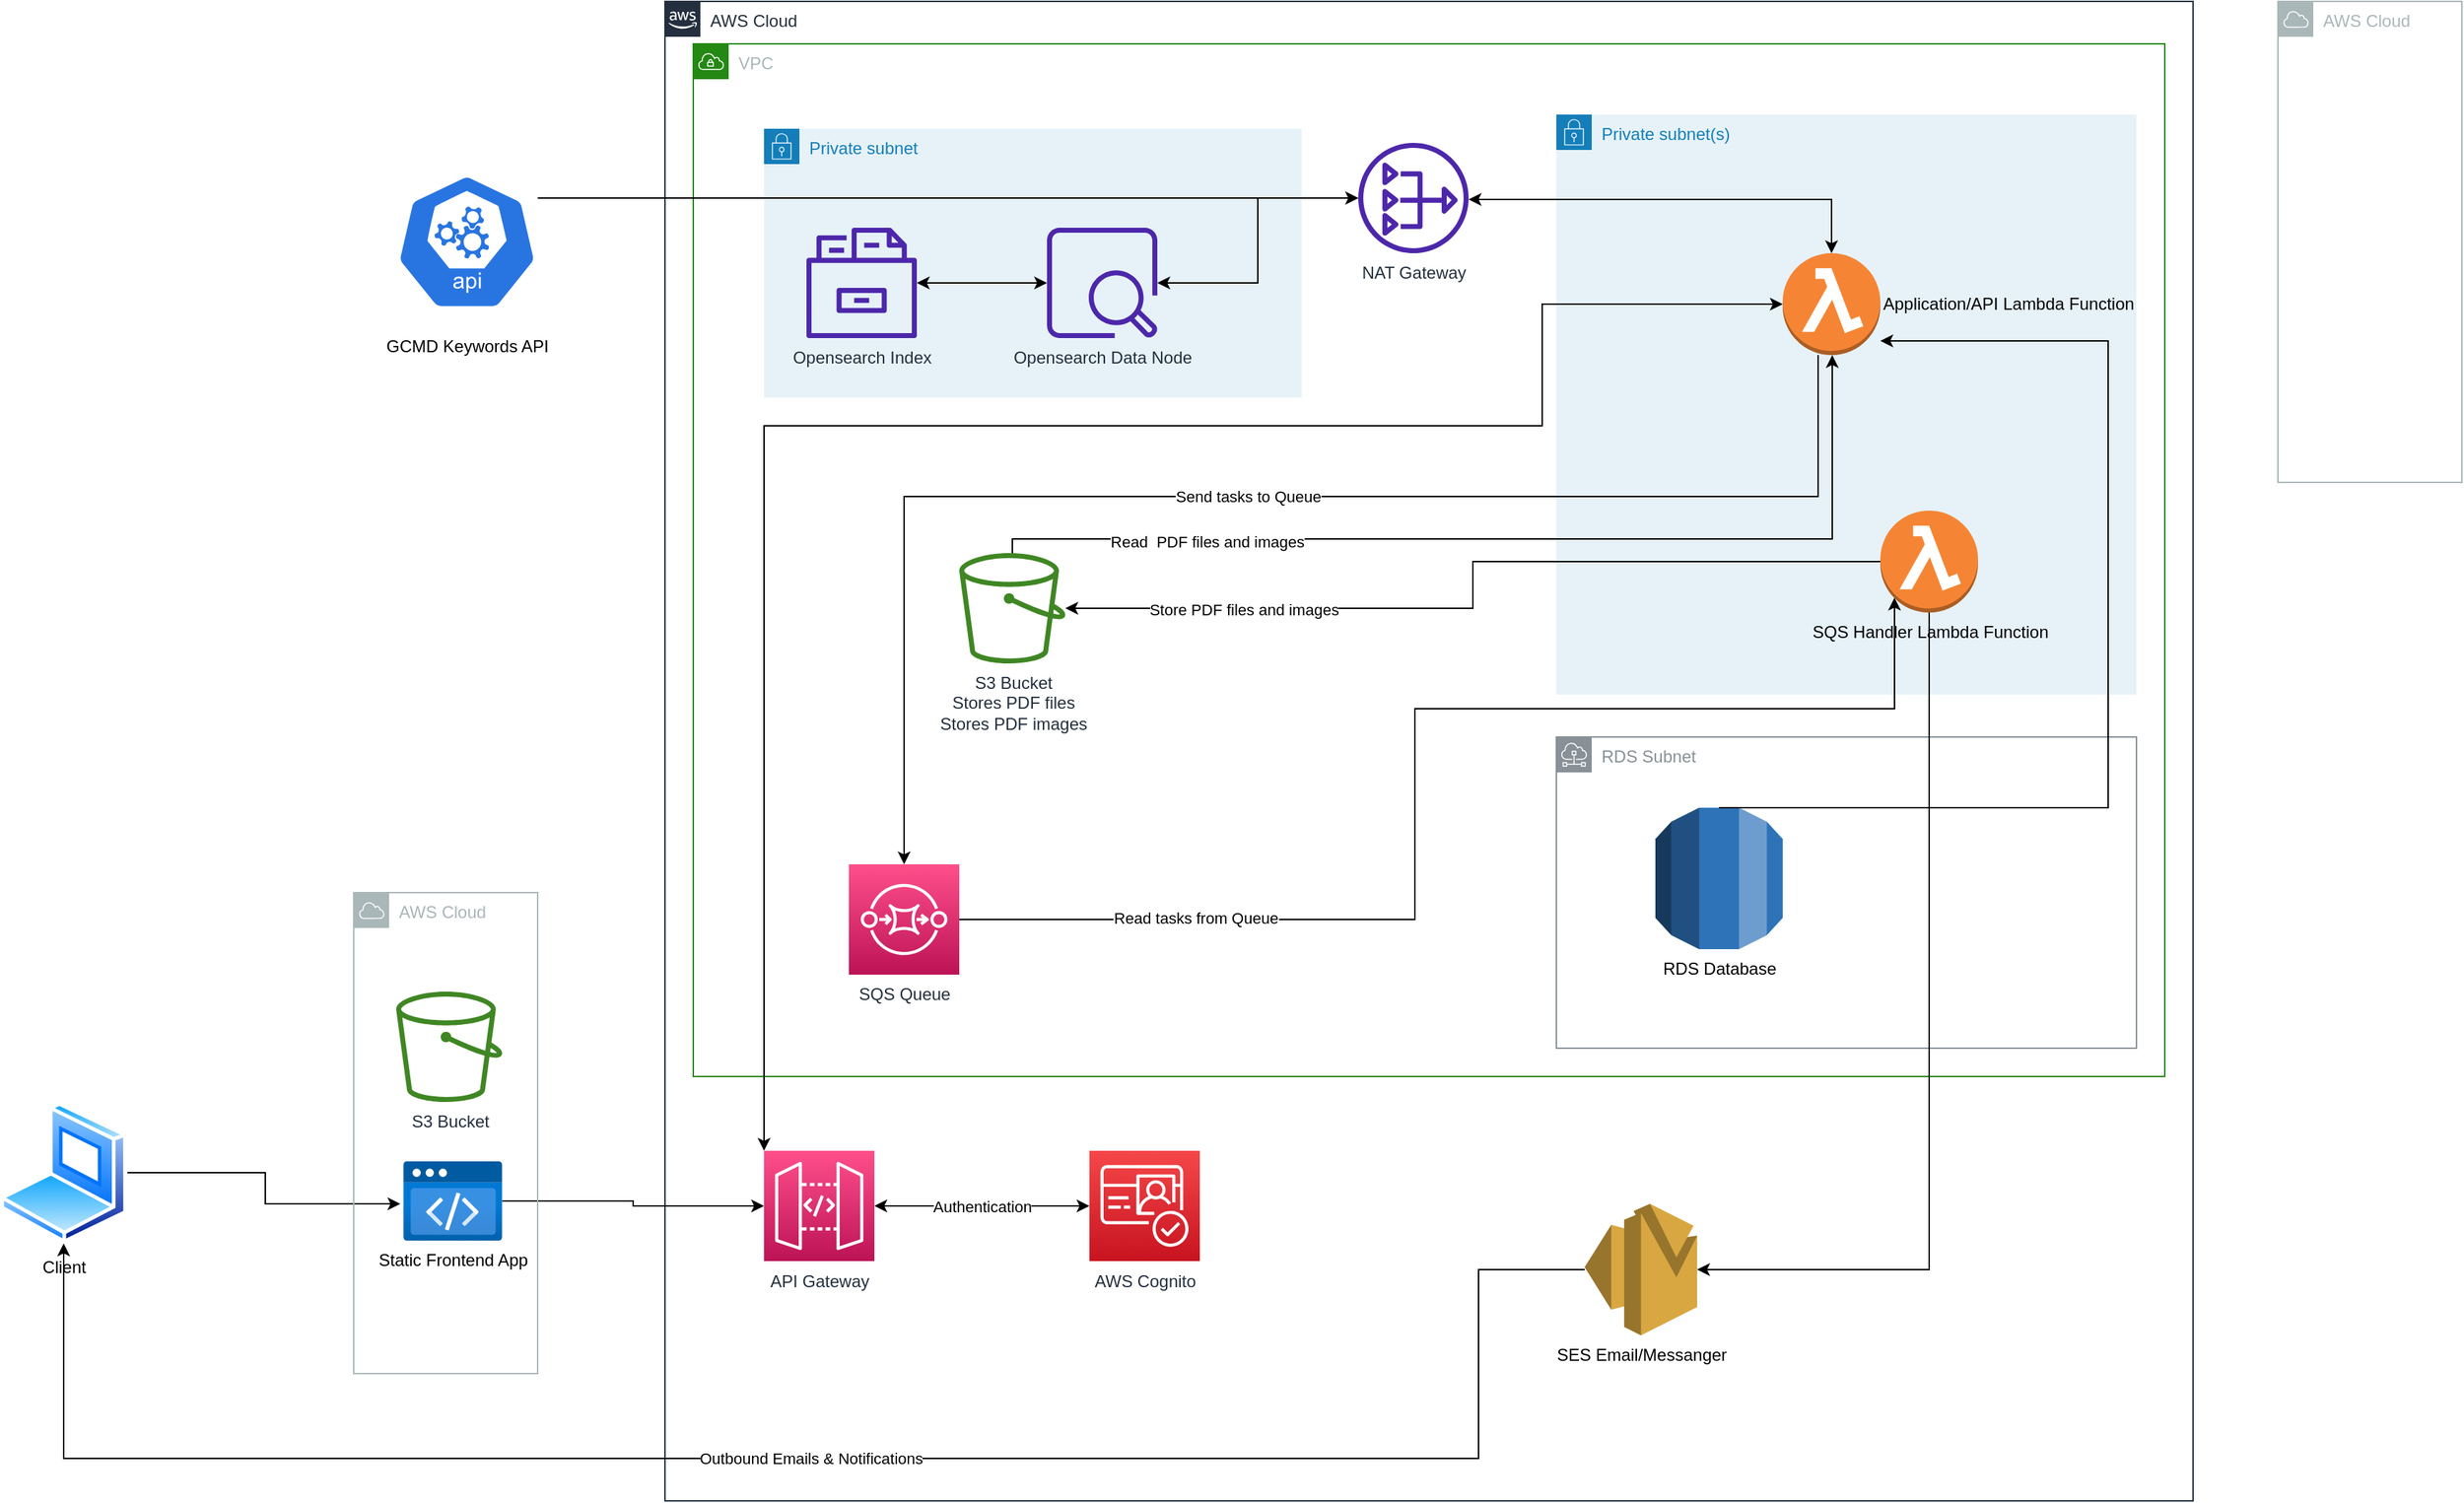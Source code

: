 <mxfile version="21.3.3" type="device">
  <diagram id="Ht1M8jgEwFfnCIfOTk4-" name="Page-1">
    <mxGraphModel dx="2998" dy="1365" grid="1" gridSize="10" guides="1" tooltips="1" connect="1" arrows="1" fold="1" page="1" pageScale="1" pageWidth="1169" pageHeight="827" math="0" shadow="0">
      <root>
        <mxCell id="0" />
        <mxCell id="1" parent="0" />
        <mxCell id="UEzPUAAOIrF-is8g5C7q-74" value="AWS Cloud" style="points=[[0,0],[0.25,0],[0.5,0],[0.75,0],[1,0],[1,0.25],[1,0.5],[1,0.75],[1,1],[0.75,1],[0.5,1],[0.25,1],[0,1],[0,0.75],[0,0.5],[0,0.25]];outlineConnect=0;gradientColor=none;html=1;whiteSpace=wrap;fontSize=12;fontStyle=0;shape=mxgraph.aws4.group;grIcon=mxgraph.aws4.group_aws_cloud_alt;strokeColor=#232F3E;fillColor=none;verticalAlign=top;align=left;spacingLeft=30;fontColor=#232F3E;dashed=0;labelBackgroundColor=#ffffff;container=1;pointerEvents=0;collapsible=0;recursiveResize=0;" parent="1" vertex="1">
          <mxGeometry x="50" y="80" width="1080" height="1060" as="geometry" />
        </mxCell>
        <mxCell id="vUUI1PN4nQBjMnBYSGBK-1" value="VPC" style="points=[[0,0],[0.25,0],[0.5,0],[0.75,0],[1,0],[1,0.25],[1,0.5],[1,0.75],[1,1],[0.75,1],[0.5,1],[0.25,1],[0,1],[0,0.75],[0,0.5],[0,0.25]];outlineConnect=0;gradientColor=none;html=1;whiteSpace=wrap;fontSize=12;fontStyle=0;container=1;pointerEvents=0;collapsible=0;recursiveResize=0;shape=mxgraph.aws4.group;grIcon=mxgraph.aws4.group_vpc;strokeColor=#248814;fillColor=none;verticalAlign=top;align=left;spacingLeft=30;fontColor=#AAB7B8;dashed=0;horizontal=1;" parent="UEzPUAAOIrF-is8g5C7q-74" vertex="1">
          <mxGeometry x="20" y="30" width="1040" height="730" as="geometry" />
        </mxCell>
        <mxCell id="EJ77hEFKKq3g6bZW5yER-6" value="Private subnet" style="points=[[0,0],[0.25,0],[0.5,0],[0.75,0],[1,0],[1,0.25],[1,0.5],[1,0.75],[1,1],[0.75,1],[0.5,1],[0.25,1],[0,1],[0,0.75],[0,0.5],[0,0.25]];outlineConnect=0;gradientColor=none;html=1;whiteSpace=wrap;fontSize=12;fontStyle=0;container=1;pointerEvents=0;collapsible=0;recursiveResize=0;shape=mxgraph.aws4.group;grIcon=mxgraph.aws4.group_security_group;grStroke=0;strokeColor=#147EBA;fillColor=#E6F2F8;verticalAlign=top;align=left;spacingLeft=30;fontColor=#147EBA;dashed=0;" parent="vUUI1PN4nQBjMnBYSGBK-1" vertex="1">
          <mxGeometry x="50" y="60" width="380" height="190" as="geometry" />
        </mxCell>
        <mxCell id="vUUI1PN4nQBjMnBYSGBK-41" value="RDS Subnet" style="sketch=0;outlineConnect=0;gradientColor=none;html=1;whiteSpace=wrap;fontSize=12;fontStyle=0;shape=mxgraph.aws4.group;grIcon=mxgraph.aws4.group_subnet;strokeColor=#879196;fillColor=none;verticalAlign=top;align=left;spacingLeft=30;fontColor=#879196;dashed=0;" parent="vUUI1PN4nQBjMnBYSGBK-1" vertex="1">
          <mxGeometry x="610" y="490" width="410" height="220" as="geometry" />
        </mxCell>
        <mxCell id="vUUI1PN4nQBjMnBYSGBK-2" value="Private subnet(s)" style="points=[[0,0],[0.25,0],[0.5,0],[0.75,0],[1,0],[1,0.25],[1,0.5],[1,0.75],[1,1],[0.75,1],[0.5,1],[0.25,1],[0,1],[0,0.75],[0,0.5],[0,0.25]];outlineConnect=0;gradientColor=none;html=1;whiteSpace=wrap;fontSize=12;fontStyle=0;container=1;pointerEvents=0;collapsible=0;recursiveResize=0;shape=mxgraph.aws4.group;grIcon=mxgraph.aws4.group_security_group;grStroke=0;strokeColor=#147EBA;fillColor=#E6F2F8;verticalAlign=top;align=left;spacingLeft=30;fontColor=#147EBA;dashed=0;" parent="vUUI1PN4nQBjMnBYSGBK-1" vertex="1">
          <mxGeometry x="610" y="50" width="410" height="410" as="geometry" />
        </mxCell>
        <mxCell id="vUUI1PN4nQBjMnBYSGBK-8" value="SQS Handler Lambda Function" style="outlineConnect=0;dashed=0;verticalLabelPosition=bottom;verticalAlign=top;align=center;html=1;shape=mxgraph.aws3.lambda_function;fillColor=#F58534;gradientColor=none;" parent="vUUI1PN4nQBjMnBYSGBK-2" vertex="1">
          <mxGeometry x="229" y="280" width="69" height="72" as="geometry" />
        </mxCell>
        <mxCell id="vUUI1PN4nQBjMnBYSGBK-5" value="Application/API Lambda Function" style="outlineConnect=0;dashed=0;verticalLabelPosition=middle;verticalAlign=middle;align=left;html=1;shape=mxgraph.aws3.lambda_function;fillColor=#F58534;gradientColor=none;textDirection=ltr;labelPosition=right;" parent="vUUI1PN4nQBjMnBYSGBK-2" vertex="1">
          <mxGeometry x="160" y="98" width="69" height="72" as="geometry" />
        </mxCell>
        <mxCell id="vUUI1PN4nQBjMnBYSGBK-58" style="edgeStyle=orthogonalEdgeStyle;rounded=0;orthogonalLoop=1;jettySize=auto;html=1;startArrow=classic;startFill=1;" parent="vUUI1PN4nQBjMnBYSGBK-1" source="vUUI1PN4nQBjMnBYSGBK-12" target="vUUI1PN4nQBjMnBYSGBK-13" edge="1">
          <mxGeometry relative="1" as="geometry" />
        </mxCell>
        <mxCell id="vUUI1PN4nQBjMnBYSGBK-12" value="NAT Gateway" style="sketch=0;outlineConnect=0;fontColor=#232F3E;gradientColor=none;fillColor=#4D27AA;strokeColor=none;dashed=0;verticalLabelPosition=bottom;verticalAlign=top;align=center;html=1;fontSize=12;fontStyle=0;aspect=fixed;pointerEvents=1;shape=mxgraph.aws4.nat_gateway;" parent="vUUI1PN4nQBjMnBYSGBK-1" vertex="1">
          <mxGeometry x="470" y="70" width="78" height="78" as="geometry" />
        </mxCell>
        <mxCell id="YvZ6jdrIab74I5BiL6_z-3" style="edgeStyle=orthogonalEdgeStyle;rounded=0;orthogonalLoop=1;jettySize=auto;html=1;entryX=0.145;entryY=0.855;entryDx=0;entryDy=0;entryPerimeter=0;" edge="1" parent="vUUI1PN4nQBjMnBYSGBK-1" source="vUUI1PN4nQBjMnBYSGBK-15" target="vUUI1PN4nQBjMnBYSGBK-8">
          <mxGeometry relative="1" as="geometry">
            <Array as="points">
              <mxPoint x="510" y="619" />
              <mxPoint x="510" y="470" />
              <mxPoint x="849" y="470" />
            </Array>
          </mxGeometry>
        </mxCell>
        <mxCell id="YvZ6jdrIab74I5BiL6_z-4" value="Read tasks from Queue" style="edgeLabel;html=1;align=center;verticalAlign=middle;resizable=0;points=[];" vertex="1" connectable="0" parent="YvZ6jdrIab74I5BiL6_z-3">
          <mxGeometry x="-0.625" y="1" relative="1" as="geometry">
            <mxPoint as="offset" />
          </mxGeometry>
        </mxCell>
        <mxCell id="vUUI1PN4nQBjMnBYSGBK-15" value="SQS Queue" style="sketch=0;points=[[0,0,0],[0.25,0,0],[0.5,0,0],[0.75,0,0],[1,0,0],[0,1,0],[0.25,1,0],[0.5,1,0],[0.75,1,0],[1,1,0],[0,0.25,0],[0,0.5,0],[0,0.75,0],[1,0.25,0],[1,0.5,0],[1,0.75,0]];outlineConnect=0;fontColor=#232F3E;gradientColor=#FF4F8B;gradientDirection=north;fillColor=#BC1356;strokeColor=#ffffff;dashed=0;verticalLabelPosition=bottom;verticalAlign=top;align=center;html=1;fontSize=12;fontStyle=0;aspect=fixed;shape=mxgraph.aws4.resourceIcon;resIcon=mxgraph.aws4.sqs;" parent="vUUI1PN4nQBjMnBYSGBK-1" vertex="1">
          <mxGeometry x="110" y="580" width="78" height="78" as="geometry" />
        </mxCell>
        <mxCell id="vUUI1PN4nQBjMnBYSGBK-9" value="RDS Database" style="outlineConnect=0;dashed=0;verticalLabelPosition=bottom;verticalAlign=top;align=center;html=1;shape=mxgraph.aws3.rds;fillColor=#2E73B8;gradientColor=none;" parent="vUUI1PN4nQBjMnBYSGBK-1" vertex="1">
          <mxGeometry x="680" y="540" width="90" height="100" as="geometry" />
        </mxCell>
        <mxCell id="vUUI1PN4nQBjMnBYSGBK-43" value="Send tasks to Queue" style="edgeStyle=orthogonalEdgeStyle;rounded=0;orthogonalLoop=1;jettySize=auto;html=1;entryX=0.5;entryY=0;entryDx=0;entryDy=0;entryPerimeter=0;" parent="vUUI1PN4nQBjMnBYSGBK-1" source="vUUI1PN4nQBjMnBYSGBK-5" target="vUUI1PN4nQBjMnBYSGBK-15" edge="1">
          <mxGeometry relative="1" as="geometry">
            <Array as="points">
              <mxPoint x="795" y="320" />
              <mxPoint x="149" y="320" />
            </Array>
          </mxGeometry>
        </mxCell>
        <mxCell id="vUUI1PN4nQBjMnBYSGBK-57" style="edgeStyle=orthogonalEdgeStyle;rounded=0;orthogonalLoop=1;jettySize=auto;html=1;exitX=0.5;exitY=0;exitDx=0;exitDy=0;exitPerimeter=0;startArrow=classic;startFill=1;" parent="vUUI1PN4nQBjMnBYSGBK-1" source="vUUI1PN4nQBjMnBYSGBK-5" target="vUUI1PN4nQBjMnBYSGBK-12" edge="1">
          <mxGeometry relative="1" as="geometry">
            <Array as="points">
              <mxPoint x="805" y="110" />
            </Array>
          </mxGeometry>
        </mxCell>
        <mxCell id="vUUI1PN4nQBjMnBYSGBK-61" style="edgeStyle=orthogonalEdgeStyle;rounded=0;orthogonalLoop=1;jettySize=auto;html=1;entryX=0.5;entryY=0;entryDx=0;entryDy=0;entryPerimeter=0;startArrow=classic;startFill=1;endArrow=none;endFill=0;" parent="vUUI1PN4nQBjMnBYSGBK-1" source="vUUI1PN4nQBjMnBYSGBK-5" target="vUUI1PN4nQBjMnBYSGBK-9" edge="1">
          <mxGeometry relative="1" as="geometry">
            <Array as="points">
              <mxPoint x="1000" y="210" />
              <mxPoint x="1000" y="540" />
            </Array>
          </mxGeometry>
        </mxCell>
        <mxCell id="YvZ6jdrIab74I5BiL6_z-5" style="edgeStyle=orthogonalEdgeStyle;rounded=0;orthogonalLoop=1;jettySize=auto;html=1;" edge="1" parent="vUUI1PN4nQBjMnBYSGBK-1" source="EJ77hEFKKq3g6bZW5yER-2" target="vUUI1PN4nQBjMnBYSGBK-5">
          <mxGeometry relative="1" as="geometry">
            <Array as="points">
              <mxPoint x="225" y="350" />
              <mxPoint x="805" y="350" />
            </Array>
          </mxGeometry>
        </mxCell>
        <mxCell id="YvZ6jdrIab74I5BiL6_z-6" value="Read&amp;nbsp; PDF files and images" style="edgeLabel;html=1;align=center;verticalAlign=middle;resizable=0;points=[];" vertex="1" connectable="0" parent="YvZ6jdrIab74I5BiL6_z-5">
          <mxGeometry x="-0.59" y="-2" relative="1" as="geometry">
            <mxPoint as="offset" />
          </mxGeometry>
        </mxCell>
        <mxCell id="EJ77hEFKKq3g6bZW5yER-2" value="S3 Bucket&lt;br&gt;Stores PDF files&lt;br&gt;Stores PDF images" style="sketch=0;outlineConnect=0;fontColor=#232F3E;gradientColor=none;fillColor=#3F8624;strokeColor=none;dashed=0;verticalLabelPosition=bottom;verticalAlign=top;align=center;html=1;fontSize=12;fontStyle=0;aspect=fixed;pointerEvents=1;shape=mxgraph.aws4.bucket;" parent="vUUI1PN4nQBjMnBYSGBK-1" vertex="1">
          <mxGeometry x="188" y="360" width="75" height="78" as="geometry" />
        </mxCell>
        <mxCell id="vUUI1PN4nQBjMnBYSGBK-13" value="Opensearch Data Node" style="sketch=0;outlineConnect=0;fontColor=#232F3E;gradientColor=none;fillColor=#4D27AA;strokeColor=none;dashed=0;verticalLabelPosition=bottom;verticalAlign=top;align=center;html=1;fontSize=12;fontStyle=0;aspect=fixed;pointerEvents=1;shape=mxgraph.aws4.opensearch_service_data_node;" parent="vUUI1PN4nQBjMnBYSGBK-1" vertex="1">
          <mxGeometry x="250" y="130" width="78" height="78" as="geometry" />
        </mxCell>
        <mxCell id="vUUI1PN4nQBjMnBYSGBK-59" style="edgeStyle=orthogonalEdgeStyle;rounded=0;orthogonalLoop=1;jettySize=auto;html=1;startArrow=classic;startFill=1;" parent="vUUI1PN4nQBjMnBYSGBK-1" source="vUUI1PN4nQBjMnBYSGBK-14" target="vUUI1PN4nQBjMnBYSGBK-13" edge="1">
          <mxGeometry relative="1" as="geometry" />
        </mxCell>
        <mxCell id="vUUI1PN4nQBjMnBYSGBK-14" value="Opensearch Index" style="sketch=0;outlineConnect=0;fontColor=#232F3E;gradientColor=none;fillColor=#4D27AA;strokeColor=none;dashed=0;verticalLabelPosition=bottom;verticalAlign=top;align=center;html=1;fontSize=12;fontStyle=0;aspect=fixed;pointerEvents=1;shape=mxgraph.aws4.opensearch_service_index;" parent="vUUI1PN4nQBjMnBYSGBK-1" vertex="1">
          <mxGeometry x="80" y="130" width="78" height="78" as="geometry" />
        </mxCell>
        <mxCell id="YvZ6jdrIab74I5BiL6_z-7" style="edgeStyle=orthogonalEdgeStyle;rounded=0;orthogonalLoop=1;jettySize=auto;html=1;exitX=0;exitY=0.5;exitDx=0;exitDy=0;exitPerimeter=0;" edge="1" parent="vUUI1PN4nQBjMnBYSGBK-1" source="vUUI1PN4nQBjMnBYSGBK-8" target="EJ77hEFKKq3g6bZW5yER-2">
          <mxGeometry relative="1" as="geometry" />
        </mxCell>
        <mxCell id="YvZ6jdrIab74I5BiL6_z-8" value="Store PDF files and images&lt;br&gt;" style="edgeLabel;html=1;align=center;verticalAlign=middle;resizable=0;points=[];" vertex="1" connectable="0" parent="YvZ6jdrIab74I5BiL6_z-7">
          <mxGeometry x="0.588" y="1" relative="1" as="geometry">
            <mxPoint as="offset" />
          </mxGeometry>
        </mxCell>
        <mxCell id="vUUI1PN4nQBjMnBYSGBK-16" value="AWS Cognito&lt;br&gt;" style="sketch=0;points=[[0,0,0],[0.25,0,0],[0.5,0,0],[0.75,0,0],[1,0,0],[0,1,0],[0.25,1,0],[0.5,1,0],[0.75,1,0],[1,1,0],[0,0.25,0],[0,0.5,0],[0,0.75,0],[1,0.25,0],[1,0.5,0],[1,0.75,0]];outlineConnect=0;fontColor=#232F3E;gradientColor=#F54749;gradientDirection=north;fillColor=#C7131F;strokeColor=#ffffff;dashed=0;verticalLabelPosition=bottom;verticalAlign=top;align=center;html=1;fontSize=12;fontStyle=0;aspect=fixed;shape=mxgraph.aws4.resourceIcon;resIcon=mxgraph.aws4.cognito;" parent="UEzPUAAOIrF-is8g5C7q-74" vertex="1">
          <mxGeometry x="300" y="812.5" width="78" height="78" as="geometry" />
        </mxCell>
        <mxCell id="vUUI1PN4nQBjMnBYSGBK-49" value="Authentication" style="edgeStyle=orthogonalEdgeStyle;rounded=0;orthogonalLoop=1;jettySize=auto;html=1;exitX=1;exitY=0.5;exitDx=0;exitDy=0;exitPerimeter=0;entryX=0;entryY=0.5;entryDx=0;entryDy=0;entryPerimeter=0;startArrow=classic;startFill=1;" parent="UEzPUAAOIrF-is8g5C7q-74" source="vUUI1PN4nQBjMnBYSGBK-6" target="vUUI1PN4nQBjMnBYSGBK-16" edge="1">
          <mxGeometry relative="1" as="geometry" />
        </mxCell>
        <mxCell id="vUUI1PN4nQBjMnBYSGBK-54" style="edgeStyle=orthogonalEdgeStyle;rounded=0;orthogonalLoop=1;jettySize=auto;html=1;entryX=0;entryY=0.5;entryDx=0;entryDy=0;entryPerimeter=0;startArrow=classic;startFill=1;" parent="UEzPUAAOIrF-is8g5C7q-74" source="vUUI1PN4nQBjMnBYSGBK-6" target="vUUI1PN4nQBjMnBYSGBK-5" edge="1">
          <mxGeometry relative="1" as="geometry">
            <Array as="points">
              <mxPoint x="70" y="300" />
              <mxPoint x="620" y="300" />
              <mxPoint x="620" y="214" />
            </Array>
          </mxGeometry>
        </mxCell>
        <mxCell id="vUUI1PN4nQBjMnBYSGBK-6" value="API Gateway" style="sketch=0;points=[[0,0,0],[0.25,0,0],[0.5,0,0],[0.75,0,0],[1,0,0],[0,1,0],[0.25,1,0],[0.5,1,0],[0.75,1,0],[1,1,0],[0,0.25,0],[0,0.5,0],[0,0.75,0],[1,0.25,0],[1,0.5,0],[1,0.75,0]];outlineConnect=0;fontColor=#232F3E;gradientColor=#FF4F8B;gradientDirection=north;fillColor=#BC1356;strokeColor=#ffffff;dashed=0;verticalLabelPosition=bottom;verticalAlign=top;align=center;html=1;fontSize=12;fontStyle=0;aspect=fixed;shape=mxgraph.aws4.resourceIcon;resIcon=mxgraph.aws4.api_gateway;" parent="UEzPUAAOIrF-is8g5C7q-74" vertex="1">
          <mxGeometry x="70" y="812.5" width="78" height="78" as="geometry" />
        </mxCell>
        <mxCell id="vUUI1PN4nQBjMnBYSGBK-11" value="SES Email/Messanger" style="outlineConnect=0;dashed=0;verticalLabelPosition=bottom;verticalAlign=top;align=center;html=1;shape=mxgraph.aws3.ses;fillColor=#D9A741;gradientColor=none;" parent="UEzPUAAOIrF-is8g5C7q-74" vertex="1">
          <mxGeometry x="650" y="850" width="79.5" height="93" as="geometry" />
        </mxCell>
        <mxCell id="vUUI1PN4nQBjMnBYSGBK-60" style="edgeStyle=orthogonalEdgeStyle;rounded=0;orthogonalLoop=1;jettySize=auto;html=1;entryX=1;entryY=0.5;entryDx=0;entryDy=0;entryPerimeter=0;" parent="UEzPUAAOIrF-is8g5C7q-74" source="vUUI1PN4nQBjMnBYSGBK-8" target="vUUI1PN4nQBjMnBYSGBK-11" edge="1">
          <mxGeometry relative="1" as="geometry">
            <Array as="points">
              <mxPoint x="894" y="897" />
            </Array>
          </mxGeometry>
        </mxCell>
        <mxCell id="vUUI1PN4nQBjMnBYSGBK-62" style="edgeStyle=orthogonalEdgeStyle;rounded=0;orthogonalLoop=1;jettySize=auto;html=1;" parent="1" source="vUUI1PN4nQBjMnBYSGBK-44" target="vUUI1PN4nQBjMnBYSGBK-12" edge="1">
          <mxGeometry relative="1" as="geometry">
            <Array as="points">
              <mxPoint x="110" y="219" />
              <mxPoint x="110" y="219" />
            </Array>
          </mxGeometry>
        </mxCell>
        <mxCell id="vUUI1PN4nQBjMnBYSGBK-44" value="GCMD Keywords API" style="sketch=0;html=1;dashed=0;whitespace=wrap;fillColor=#2875E2;strokeColor=#ffffff;points=[[0.005,0.63,0],[0.1,0.2,0],[0.9,0.2,0],[0.5,0,0],[0.995,0.63,0],[0.72,0.99,0],[0.5,1,0],[0.28,0.99,0]];verticalLabelPosition=bottom;align=center;verticalAlign=top;shape=mxgraph.kubernetes.icon;prIcon=api" parent="1" vertex="1">
          <mxGeometry x="-140" y="190" width="100" height="120" as="geometry" />
        </mxCell>
        <mxCell id="vUUI1PN4nQBjMnBYSGBK-47" style="edgeStyle=orthogonalEdgeStyle;rounded=0;orthogonalLoop=1;jettySize=auto;html=1;entryX=-0.029;entryY=0.536;entryDx=0;entryDy=0;entryPerimeter=0;" parent="1" source="vUUI1PN4nQBjMnBYSGBK-45" target="vUUI1PN4nQBjMnBYSGBK-46" edge="1">
          <mxGeometry relative="1" as="geometry" />
        </mxCell>
        <mxCell id="vUUI1PN4nQBjMnBYSGBK-45" value="Client" style="image;aspect=fixed;perimeter=ellipsePerimeter;html=1;align=center;shadow=0;dashed=0;spacingTop=3;image=img/lib/active_directory/laptop_client.svg;" parent="1" vertex="1">
          <mxGeometry x="-420" y="858" width="90" height="100" as="geometry" />
        </mxCell>
        <mxCell id="vUUI1PN4nQBjMnBYSGBK-10" value="S3 Bucket" style="sketch=0;outlineConnect=0;fontColor=#232F3E;gradientColor=none;fillColor=#3F8624;strokeColor=none;dashed=0;verticalLabelPosition=bottom;verticalAlign=top;align=center;html=1;fontSize=12;fontStyle=0;aspect=fixed;pointerEvents=1;shape=mxgraph.aws4.bucket;" parent="1" vertex="1">
          <mxGeometry x="-140" y="780" width="75" height="78" as="geometry" />
        </mxCell>
        <mxCell id="vUUI1PN4nQBjMnBYSGBK-48" style="edgeStyle=orthogonalEdgeStyle;rounded=0;orthogonalLoop=1;jettySize=auto;html=1;" parent="1" source="vUUI1PN4nQBjMnBYSGBK-46" target="vUUI1PN4nQBjMnBYSGBK-6" edge="1">
          <mxGeometry relative="1" as="geometry" />
        </mxCell>
        <mxCell id="vUUI1PN4nQBjMnBYSGBK-46" value="Static Frontend App" style="image;aspect=fixed;html=1;points=[];align=center;fontSize=12;image=img/lib/azure2/preview/Static_Apps.svg;" parent="1" vertex="1">
          <mxGeometry x="-135" y="900" width="70" height="56.0" as="geometry" />
        </mxCell>
        <mxCell id="vUUI1PN4nQBjMnBYSGBK-51" value="Outbound Emails &amp;amp; Notifications" style="edgeStyle=orthogonalEdgeStyle;rounded=0;orthogonalLoop=1;jettySize=auto;html=1;entryX=0.5;entryY=1;entryDx=0;entryDy=0;" parent="1" source="vUUI1PN4nQBjMnBYSGBK-11" target="vUUI1PN4nQBjMnBYSGBK-45" edge="1">
          <mxGeometry relative="1" as="geometry">
            <Array as="points">
              <mxPoint x="625" y="1110" />
              <mxPoint x="-375" y="1110" />
            </Array>
          </mxGeometry>
        </mxCell>
        <mxCell id="vUUI1PN4nQBjMnBYSGBK-63" value="AWS Cloud" style="sketch=0;outlineConnect=0;gradientColor=none;html=1;whiteSpace=wrap;fontSize=12;fontStyle=0;shape=mxgraph.aws4.group;grIcon=mxgraph.aws4.group_aws_cloud;strokeColor=#AAB7B8;fillColor=none;verticalAlign=top;align=left;spacingLeft=30;fontColor=#AAB7B8;dashed=0;" parent="1" vertex="1">
          <mxGeometry x="-170" y="710" width="130" height="340" as="geometry" />
        </mxCell>
        <mxCell id="EJ77hEFKKq3g6bZW5yER-1" value="AWS Cloud" style="sketch=0;outlineConnect=0;gradientColor=none;html=1;whiteSpace=wrap;fontSize=12;fontStyle=0;shape=mxgraph.aws4.group;grIcon=mxgraph.aws4.group_aws_cloud;strokeColor=#AAB7B8;fillColor=none;verticalAlign=top;align=left;spacingLeft=30;fontColor=#AAB7B8;dashed=0;" parent="1" vertex="1">
          <mxGeometry x="1190" y="80" width="130" height="340" as="geometry" />
        </mxCell>
      </root>
    </mxGraphModel>
  </diagram>
</mxfile>
